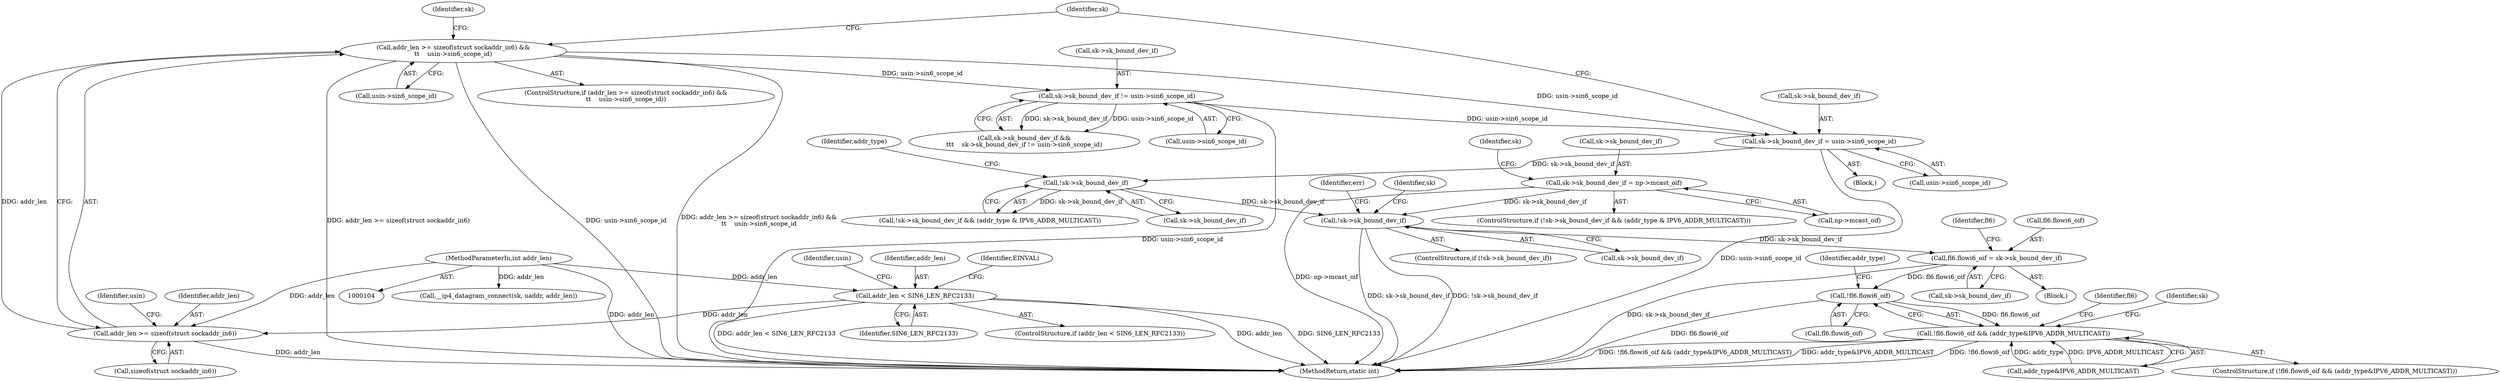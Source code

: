 digraph "0_linux_45f6fad84cc305103b28d73482b344d7f5b76f39_4@pointer" {
"1000406" [label="(Call,!sk->sk_bound_dev_if)"];
"1000391" [label="(Call,!sk->sk_bound_dev_if)"];
"1000382" [label="(Call,sk->sk_bound_dev_if = usin->sin6_scope_id)"];
"1000369" [label="(Call,sk->sk_bound_dev_if != usin->sin6_scope_id)"];
"1000355" [label="(Call,addr_len >= sizeof(struct sockaddr_in6) &&\n\t\t    usin->sin6_scope_id)"];
"1000356" [label="(Call,addr_len >= sizeof(struct sockaddr_in6))"];
"1000158" [label="(Call,addr_len < SIN6_LEN_RFC2133)"];
"1000107" [label="(MethodParameterIn,int addr_len)"];
"1000398" [label="(Call,sk->sk_bound_dev_if = np->mcast_oif)"];
"1000457" [label="(Call,fl6.flowi6_oif = sk->sk_bound_dev_if)"];
"1000487" [label="(Call,!fl6.flowi6_oif)"];
"1000486" [label="(Call,!fl6.flowi6_oif && (addr_type&IPV6_ADDR_MULTICAST))"];
"1000361" [label="(Identifier,usin)"];
"1000389" [label="(ControlStructure,if (!sk->sk_bound_dev_if && (addr_type & IPV6_ADDR_MULTICAST)))"];
"1000458" [label="(Call,fl6.flowi6_oif)"];
"1000365" [label="(Call,sk->sk_bound_dev_if &&\n\t\t\t    sk->sk_bound_dev_if != usin->sin6_scope_id)"];
"1000160" [label="(Identifier,SIN6_LEN_RFC2133)"];
"1000167" [label="(Identifier,usin)"];
"1000491" [label="(Call,addr_type&IPV6_ADDR_MULTICAST)"];
"1000466" [label="(Identifier,fl6)"];
"1000370" [label="(Call,sk->sk_bound_dev_if)"];
"1000383" [label="(Call,sk->sk_bound_dev_if)"];
"1000152" [label="(Call,__ip4_datagram_connect(sk, uaddr, addr_len))"];
"1000373" [label="(Call,usin->sin6_scope_id)"];
"1000412" [label="(Identifier,err)"];
"1000408" [label="(Identifier,sk)"];
"1000492" [label="(Identifier,addr_type)"];
"1000355" [label="(Call,addr_len >= sizeof(struct sockaddr_in6) &&\n\t\t    usin->sin6_scope_id)"];
"1000396" [label="(Identifier,addr_type)"];
"1000406" [label="(Call,!sk->sk_bound_dev_if)"];
"1000392" [label="(Call,sk->sk_bound_dev_if)"];
"1000393" [label="(Identifier,sk)"];
"1000597" [label="(MethodReturn,static int)"];
"1000157" [label="(ControlStructure,if (addr_len < SIN6_LEN_RFC2133))"];
"1000356" [label="(Call,addr_len >= sizeof(struct sockaddr_in6))"];
"1000159" [label="(Identifier,addr_len)"];
"1000358" [label="(Call,sizeof(struct sockaddr_in6))"];
"1000367" [label="(Identifier,sk)"];
"1000107" [label="(MethodParameterIn,int addr_len)"];
"1000163" [label="(Identifier,EINVAL)"];
"1000402" [label="(Call,np->mcast_oif)"];
"1000461" [label="(Call,sk->sk_bound_dev_if)"];
"1000485" [label="(ControlStructure,if (!fl6.flowi6_oif && (addr_type&IPV6_ADDR_MULTICAST)))"];
"1000360" [label="(Call,usin->sin6_scope_id)"];
"1000418" [label="(Identifier,sk)"];
"1000407" [label="(Call,sk->sk_bound_dev_if)"];
"1000391" [label="(Call,!sk->sk_bound_dev_if)"];
"1000390" [label="(Call,!sk->sk_bound_dev_if && (addr_type & IPV6_ADDR_MULTICAST))"];
"1000496" [label="(Identifier,fl6)"];
"1000363" [label="(Block,)"];
"1000457" [label="(Call,fl6.flowi6_oif = sk->sk_bound_dev_if)"];
"1000398" [label="(Call,sk->sk_bound_dev_if = np->mcast_oif)"];
"1000158" [label="(Call,addr_len < SIN6_LEN_RFC2133)"];
"1000486" [label="(Call,!fl6.flowi6_oif && (addr_type&IPV6_ADDR_MULTICAST))"];
"1000354" [label="(ControlStructure,if (addr_len >= sizeof(struct sockaddr_in6) &&\n\t\t    usin->sin6_scope_id))"];
"1000357" [label="(Identifier,addr_len)"];
"1000405" [label="(ControlStructure,if (!sk->sk_bound_dev_if))"];
"1000386" [label="(Call,usin->sin6_scope_id)"];
"1000108" [label="(Block,)"];
"1000369" [label="(Call,sk->sk_bound_dev_if != usin->sin6_scope_id)"];
"1000382" [label="(Call,sk->sk_bound_dev_if = usin->sin6_scope_id)"];
"1000487" [label="(Call,!fl6.flowi6_oif)"];
"1000502" [label="(Identifier,sk)"];
"1000399" [label="(Call,sk->sk_bound_dev_if)"];
"1000488" [label="(Call,fl6.flowi6_oif)"];
"1000406" -> "1000405"  [label="AST: "];
"1000406" -> "1000407"  [label="CFG: "];
"1000407" -> "1000406"  [label="AST: "];
"1000412" -> "1000406"  [label="CFG: "];
"1000418" -> "1000406"  [label="CFG: "];
"1000406" -> "1000597"  [label="DDG: sk->sk_bound_dev_if"];
"1000406" -> "1000597"  [label="DDG: !sk->sk_bound_dev_if"];
"1000391" -> "1000406"  [label="DDG: sk->sk_bound_dev_if"];
"1000398" -> "1000406"  [label="DDG: sk->sk_bound_dev_if"];
"1000406" -> "1000457"  [label="DDG: sk->sk_bound_dev_if"];
"1000391" -> "1000390"  [label="AST: "];
"1000391" -> "1000392"  [label="CFG: "];
"1000392" -> "1000391"  [label="AST: "];
"1000396" -> "1000391"  [label="CFG: "];
"1000390" -> "1000391"  [label="CFG: "];
"1000391" -> "1000390"  [label="DDG: sk->sk_bound_dev_if"];
"1000382" -> "1000391"  [label="DDG: sk->sk_bound_dev_if"];
"1000382" -> "1000363"  [label="AST: "];
"1000382" -> "1000386"  [label="CFG: "];
"1000383" -> "1000382"  [label="AST: "];
"1000386" -> "1000382"  [label="AST: "];
"1000393" -> "1000382"  [label="CFG: "];
"1000382" -> "1000597"  [label="DDG: usin->sin6_scope_id"];
"1000369" -> "1000382"  [label="DDG: usin->sin6_scope_id"];
"1000355" -> "1000382"  [label="DDG: usin->sin6_scope_id"];
"1000369" -> "1000365"  [label="AST: "];
"1000369" -> "1000373"  [label="CFG: "];
"1000370" -> "1000369"  [label="AST: "];
"1000373" -> "1000369"  [label="AST: "];
"1000365" -> "1000369"  [label="CFG: "];
"1000369" -> "1000597"  [label="DDG: usin->sin6_scope_id"];
"1000369" -> "1000365"  [label="DDG: sk->sk_bound_dev_if"];
"1000369" -> "1000365"  [label="DDG: usin->sin6_scope_id"];
"1000355" -> "1000369"  [label="DDG: usin->sin6_scope_id"];
"1000355" -> "1000354"  [label="AST: "];
"1000355" -> "1000356"  [label="CFG: "];
"1000355" -> "1000360"  [label="CFG: "];
"1000356" -> "1000355"  [label="AST: "];
"1000360" -> "1000355"  [label="AST: "];
"1000367" -> "1000355"  [label="CFG: "];
"1000393" -> "1000355"  [label="CFG: "];
"1000355" -> "1000597"  [label="DDG: addr_len >= sizeof(struct sockaddr_in6)"];
"1000355" -> "1000597"  [label="DDG: usin->sin6_scope_id"];
"1000355" -> "1000597"  [label="DDG: addr_len >= sizeof(struct sockaddr_in6) &&\n\t\t    usin->sin6_scope_id"];
"1000356" -> "1000355"  [label="DDG: addr_len"];
"1000356" -> "1000358"  [label="CFG: "];
"1000357" -> "1000356"  [label="AST: "];
"1000358" -> "1000356"  [label="AST: "];
"1000361" -> "1000356"  [label="CFG: "];
"1000356" -> "1000597"  [label="DDG: addr_len"];
"1000158" -> "1000356"  [label="DDG: addr_len"];
"1000107" -> "1000356"  [label="DDG: addr_len"];
"1000158" -> "1000157"  [label="AST: "];
"1000158" -> "1000160"  [label="CFG: "];
"1000159" -> "1000158"  [label="AST: "];
"1000160" -> "1000158"  [label="AST: "];
"1000163" -> "1000158"  [label="CFG: "];
"1000167" -> "1000158"  [label="CFG: "];
"1000158" -> "1000597"  [label="DDG: addr_len"];
"1000158" -> "1000597"  [label="DDG: SIN6_LEN_RFC2133"];
"1000158" -> "1000597"  [label="DDG: addr_len < SIN6_LEN_RFC2133"];
"1000107" -> "1000158"  [label="DDG: addr_len"];
"1000107" -> "1000104"  [label="AST: "];
"1000107" -> "1000597"  [label="DDG: addr_len"];
"1000107" -> "1000152"  [label="DDG: addr_len"];
"1000398" -> "1000389"  [label="AST: "];
"1000398" -> "1000402"  [label="CFG: "];
"1000399" -> "1000398"  [label="AST: "];
"1000402" -> "1000398"  [label="AST: "];
"1000408" -> "1000398"  [label="CFG: "];
"1000398" -> "1000597"  [label="DDG: np->mcast_oif"];
"1000457" -> "1000108"  [label="AST: "];
"1000457" -> "1000461"  [label="CFG: "];
"1000458" -> "1000457"  [label="AST: "];
"1000461" -> "1000457"  [label="AST: "];
"1000466" -> "1000457"  [label="CFG: "];
"1000457" -> "1000597"  [label="DDG: sk->sk_bound_dev_if"];
"1000457" -> "1000487"  [label="DDG: fl6.flowi6_oif"];
"1000487" -> "1000486"  [label="AST: "];
"1000487" -> "1000488"  [label="CFG: "];
"1000488" -> "1000487"  [label="AST: "];
"1000492" -> "1000487"  [label="CFG: "];
"1000486" -> "1000487"  [label="CFG: "];
"1000487" -> "1000597"  [label="DDG: fl6.flowi6_oif"];
"1000487" -> "1000486"  [label="DDG: fl6.flowi6_oif"];
"1000486" -> "1000485"  [label="AST: "];
"1000486" -> "1000491"  [label="CFG: "];
"1000491" -> "1000486"  [label="AST: "];
"1000496" -> "1000486"  [label="CFG: "];
"1000502" -> "1000486"  [label="CFG: "];
"1000486" -> "1000597"  [label="DDG: !fl6.flowi6_oif && (addr_type&IPV6_ADDR_MULTICAST)"];
"1000486" -> "1000597"  [label="DDG: addr_type&IPV6_ADDR_MULTICAST"];
"1000486" -> "1000597"  [label="DDG: !fl6.flowi6_oif"];
"1000491" -> "1000486"  [label="DDG: addr_type"];
"1000491" -> "1000486"  [label="DDG: IPV6_ADDR_MULTICAST"];
}
